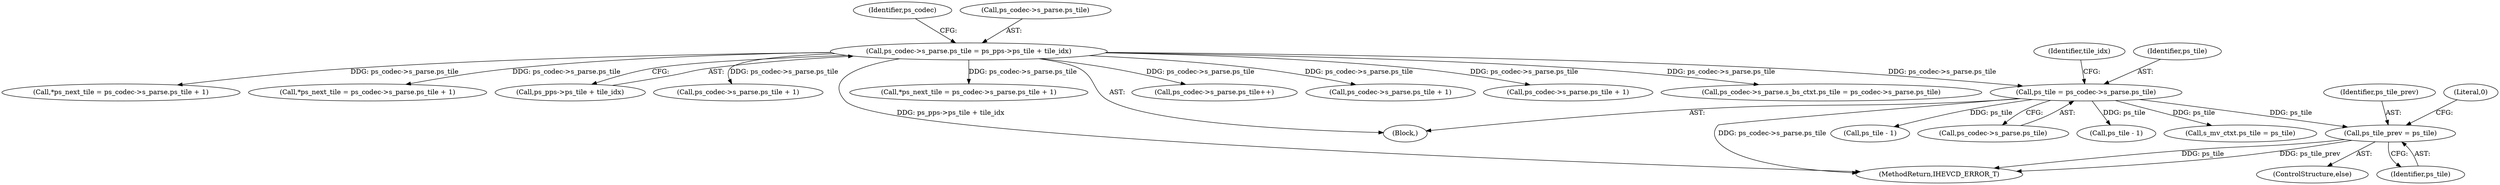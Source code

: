 digraph "0_Android_2b9fb0c2074d370a254b35e2489de2d94943578d@pointer" {
"1000421" [label="(Call,ps_tile_prev = ps_tile)"];
"1000406" [label="(Call,ps_tile = ps_codec->s_parse.ps_tile)"];
"1000388" [label="(Call,ps_codec->s_parse.ps_tile = ps_pps->ps_tile + tile_idx)"];
"1000408" [label="(Call,ps_codec->s_parse.ps_tile)"];
"1000402" [label="(Identifier,ps_codec)"];
"1001207" [label="(Call,ps_tile - 1)"];
"1000388" [label="(Call,ps_codec->s_parse.ps_tile = ps_pps->ps_tile + tile_idx)"];
"1002694" [label="(Call,ps_codec->s_parse.ps_tile + 1)"];
"1004252" [label="(Call,ps_codec->s_parse.s_bs_ctxt.ps_tile = ps_codec->s_parse.ps_tile)"];
"1002692" [label="(Call,*ps_next_tile = ps_codec->s_parse.ps_tile + 1)"];
"1000422" [label="(Identifier,ps_tile_prev)"];
"1000406" [label="(Call,ps_tile = ps_codec->s_parse.ps_tile)"];
"1000389" [label="(Call,ps_codec->s_parse.ps_tile)"];
"1002855" [label="(Call,*ps_next_tile = ps_codec->s_parse.ps_tile + 1)"];
"1000394" [label="(Call,ps_pps->ps_tile + tile_idx)"];
"1000423" [label="(Identifier,ps_tile)"];
"1003467" [label="(Call,s_mv_ctxt.ps_tile = ps_tile)"];
"1002990" [label="(Call,ps_codec->s_parse.ps_tile + 1)"];
"1005291" [label="(MethodReturn,IHEVCD_ERROR_T)"];
"1000417" [label="(Call,ps_tile - 1)"];
"1002988" [label="(Call,*ps_next_tile = ps_codec->s_parse.ps_tile + 1)"];
"1000414" [label="(Identifier,tile_idx)"];
"1000420" [label="(ControlStructure,else)"];
"1000426" [label="(Literal,0)"];
"1000421" [label="(Call,ps_tile_prev = ps_tile)"];
"1000189" [label="(Block,)"];
"1004647" [label="(Call,ps_codec->s_parse.ps_tile++)"];
"1000407" [label="(Identifier,ps_tile)"];
"1002857" [label="(Call,ps_codec->s_parse.ps_tile + 1)"];
"1000421" -> "1000420"  [label="AST: "];
"1000421" -> "1000423"  [label="CFG: "];
"1000422" -> "1000421"  [label="AST: "];
"1000423" -> "1000421"  [label="AST: "];
"1000426" -> "1000421"  [label="CFG: "];
"1000421" -> "1005291"  [label="DDG: ps_tile"];
"1000421" -> "1005291"  [label="DDG: ps_tile_prev"];
"1000406" -> "1000421"  [label="DDG: ps_tile"];
"1000406" -> "1000189"  [label="AST: "];
"1000406" -> "1000408"  [label="CFG: "];
"1000407" -> "1000406"  [label="AST: "];
"1000408" -> "1000406"  [label="AST: "];
"1000414" -> "1000406"  [label="CFG: "];
"1000406" -> "1005291"  [label="DDG: ps_codec->s_parse.ps_tile"];
"1000388" -> "1000406"  [label="DDG: ps_codec->s_parse.ps_tile"];
"1000406" -> "1000417"  [label="DDG: ps_tile"];
"1000406" -> "1001207"  [label="DDG: ps_tile"];
"1000406" -> "1003467"  [label="DDG: ps_tile"];
"1000388" -> "1000189"  [label="AST: "];
"1000388" -> "1000394"  [label="CFG: "];
"1000389" -> "1000388"  [label="AST: "];
"1000394" -> "1000388"  [label="AST: "];
"1000402" -> "1000388"  [label="CFG: "];
"1000388" -> "1005291"  [label="DDG: ps_pps->ps_tile + tile_idx"];
"1000388" -> "1002692"  [label="DDG: ps_codec->s_parse.ps_tile"];
"1000388" -> "1002694"  [label="DDG: ps_codec->s_parse.ps_tile"];
"1000388" -> "1002855"  [label="DDG: ps_codec->s_parse.ps_tile"];
"1000388" -> "1002857"  [label="DDG: ps_codec->s_parse.ps_tile"];
"1000388" -> "1002988"  [label="DDG: ps_codec->s_parse.ps_tile"];
"1000388" -> "1002990"  [label="DDG: ps_codec->s_parse.ps_tile"];
"1000388" -> "1004252"  [label="DDG: ps_codec->s_parse.ps_tile"];
"1000388" -> "1004647"  [label="DDG: ps_codec->s_parse.ps_tile"];
}
